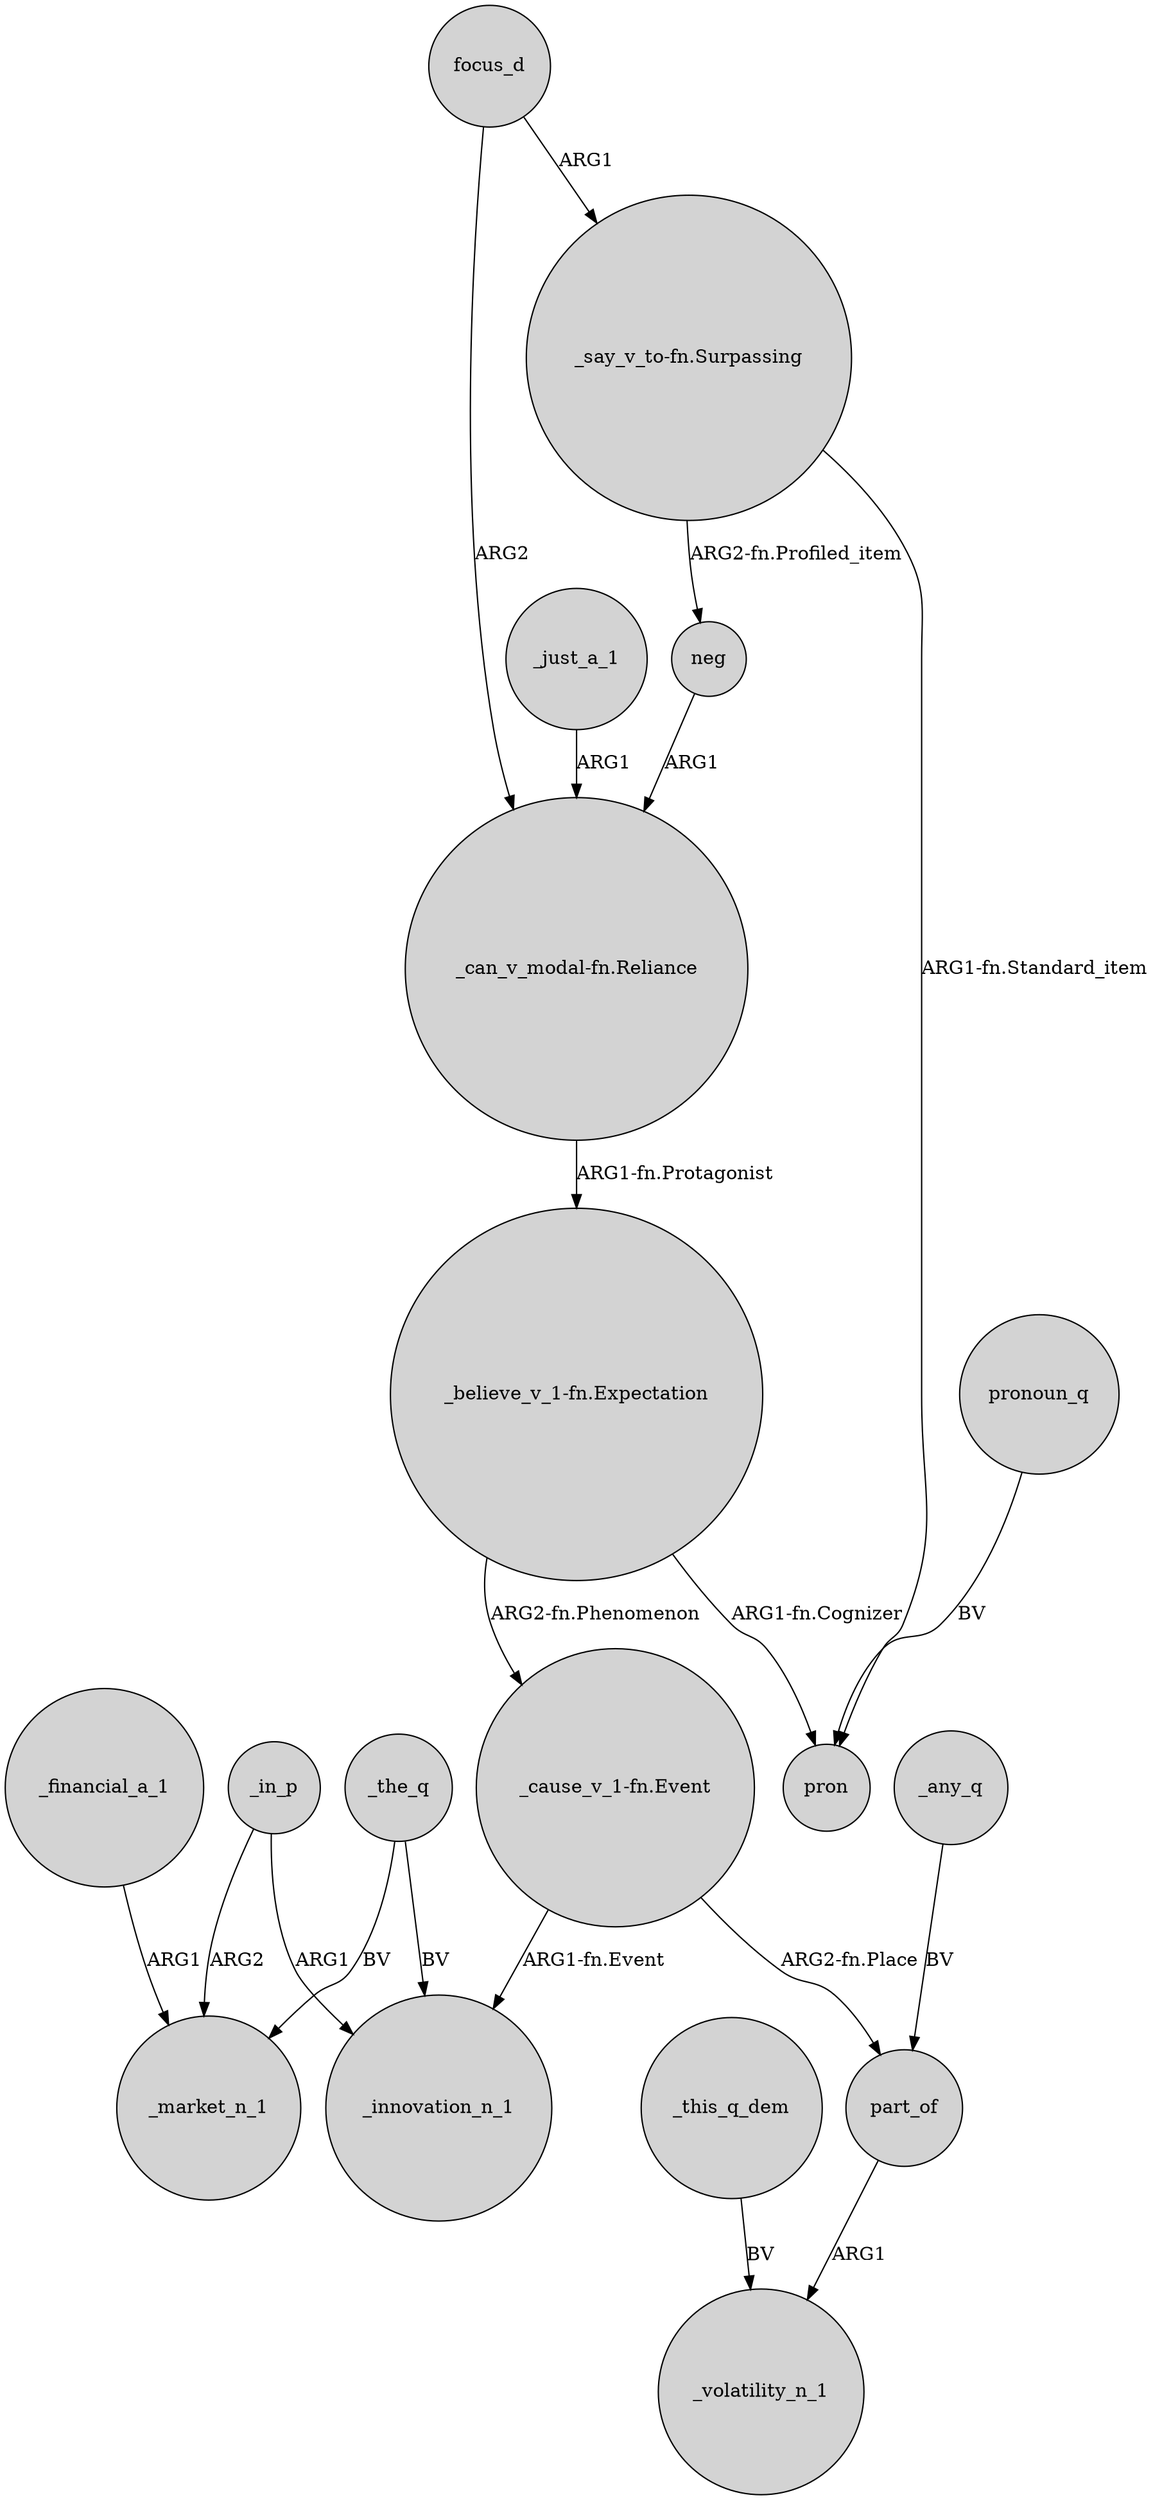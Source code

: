 digraph {
	node [shape=circle style=filled]
	_in_p -> _innovation_n_1 [label=ARG1]
	_the_q -> _innovation_n_1 [label=BV]
	_any_q -> part_of [label=BV]
	_financial_a_1 -> _market_n_1 [label=ARG1]
	"_believe_v_1-fn.Expectation" -> "_cause_v_1-fn.Event" [label="ARG2-fn.Phenomenon"]
	_just_a_1 -> "_can_v_modal-fn.Reliance" [label=ARG1]
	neg -> "_can_v_modal-fn.Reliance" [label=ARG1]
	_the_q -> _market_n_1 [label=BV]
	pronoun_q -> pron [label=BV]
	_in_p -> _market_n_1 [label=ARG2]
	"_can_v_modal-fn.Reliance" -> "_believe_v_1-fn.Expectation" [label="ARG1-fn.Protagonist"]
	_this_q_dem -> _volatility_n_1 [label=BV]
	part_of -> _volatility_n_1 [label=ARG1]
	"_cause_v_1-fn.Event" -> part_of [label="ARG2-fn.Place"]
	"_cause_v_1-fn.Event" -> _innovation_n_1 [label="ARG1-fn.Event"]
	focus_d -> "_say_v_to-fn.Surpassing" [label=ARG1]
	focus_d -> "_can_v_modal-fn.Reliance" [label=ARG2]
	"_believe_v_1-fn.Expectation" -> pron [label="ARG1-fn.Cognizer"]
	"_say_v_to-fn.Surpassing" -> pron [label="ARG1-fn.Standard_item"]
	"_say_v_to-fn.Surpassing" -> neg [label="ARG2-fn.Profiled_item"]
}
